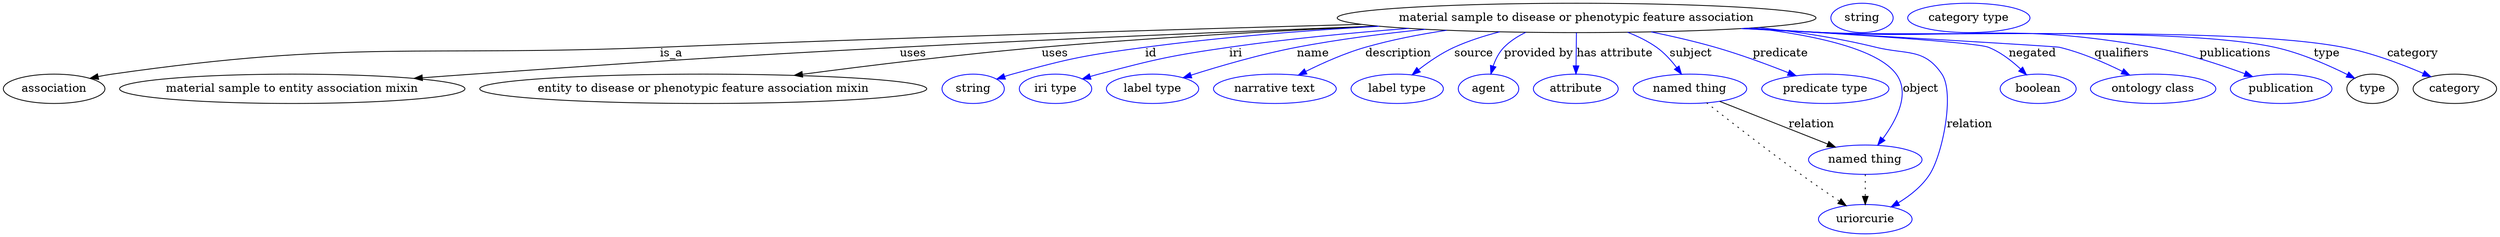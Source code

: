 digraph {
	graph [bb="0,0,2484,283"];
	node [label="\N"];
	"material sample to disease or phenotypic feature association"	[height=0.5,
		label="material sample to disease or phenotypic feature association",
		pos="1543,265",
		width=6.2286];
	association	[height=0.5,
		pos="50.046,178",
		width=1.3902];
	"material sample to disease or phenotypic feature association" -> association	[label=is_a,
		lp="648.05,221.5",
		pos="e,85.949,190.69 1338.8,257.5 1155.1,251.32 877.97,241.18 637.05,229 402.22,217.13 340.72,236.12 109.05,196 104.67,195.24 100.16,\
194.28 95.676,193.2"];
	"material sample to entity association mixin"	[height=0.5,
		pos="282.05,178",
		width=4.5677];
	"material sample to disease or phenotypic feature association" -> "material sample to entity association mixin"	[label=uses,
		lp="882.05,221.5",
		pos="e,398.34,190.73 1352.6,255.49 1217.8,249.12 1032.8,239.7 870.05,229 685.42,216.86 639.35,212.38 455.05,196 440,194.66 424.23,193.2 \
408.59,191.71"];
	"entity to disease or phenotypic feature association mixin"	[height=0.5,
		pos="675.05,178",
		width=5.8495];
	"material sample to disease or phenotypic feature association" -> "entity to disease or phenotypic feature association mixin"	[label=uses,
		lp="1020,221.5",
		pos="e,763.48,194.34 1353,255.44 1250.6,249.86 1122.2,241.29 1008,229 928.85,220.48 839.62,206.86 773.48,195.99"];
	id	[color=blue,
		height=0.5,
		label=string,
		pos="934.05,178",
		width=0.84854];
	"material sample to disease or phenotypic feature association" -> id	[color=blue,
		label=id,
		lp="1118.5,221.5",
		pos="e,957.48,189.74 1356.3,255 1280.5,249.73 1192.3,241.56 1113,229 1050.3,219.06 1034.4,215.82 974.05,196 971.66,195.22 969.22,194.35 \
966.78,193.44",
		style=solid];
	iri	[color=blue,
		height=0.5,
		label="iri type",
		pos="1019,178",
		width=1.011];
	"material sample to disease or phenotypic feature association" -> iri	[color=blue,
		label=iri,
		lp="1207.5,221.5",
		pos="e,1046.6,189.77 1384.1,252.26 1326.2,246.8 1260.5,239.2 1201,229 1139.7,218.48 1124.5,214.14 1065,196 1062.1,195.11 1059.1,194.14 \
1056.1,193.12",
		style=solid];
	name	[color=blue,
		height=0.5,
		label="label type",
		pos="1119,178",
		width=1.2638];
	"material sample to disease or phenotypic feature association" -> name	[color=blue,
		label=name,
		lp="1282.5,221.5",
		pos="e,1149.7,191.37 1398.5,251.18 1355.8,245.92 1309.3,238.71 1267,229 1229.8,220.43 1188.6,206.12 1159.2,195",
		style=solid];
	description	[color=blue,
		height=0.5,
		label="narrative text",
		pos="1240,178",
		width=1.6068];
	"material sample to disease or phenotypic feature association" -> description	[color=blue,
		label=description,
		lp="1367.5,221.5",
		pos="e,1264.6,194.38 1422,249.81 1393.7,244.75 1364,237.99 1337,229 1315,221.65 1291.8,209.86 1273.7,199.58",
		style=solid];
	source	[color=blue,
		height=0.5,
		label="label type",
		pos="1361,178",
		width=1.2638];
	"material sample to disease or phenotypic feature association" -> source	[color=blue,
		label=source,
		lp="1442,221.5",
		pos="e,1377.4,194.95 1471.8,247.89 1455.6,242.92 1438.9,236.68 1424,229 1410.1,221.76 1396.2,211.21 1385,201.66",
		style=solid];
	"provided by"	[color=blue,
		height=0.5,
		label=agent,
		pos="1454,178",
		width=0.83048];
	"material sample to disease or phenotypic feature association" -> "provided by"	[color=blue,
		label="provided by",
		lp="1506,221.5",
		pos="e,1457.2,195.95 1497.1,247.19 1488.2,242.36 1479.7,236.36 1473,229 1467.1,222.44 1463,213.84 1460.1,205.62",
		style=solid];
	"has attribute"	[color=blue,
		height=0.5,
		label=attribute,
		pos="1542,178",
		width=1.1193];
	"material sample to disease or phenotypic feature association" -> "has attribute"	[color=blue,
		label="has attribute",
		lp="1576.5,221.5",
		pos="e,1542.2,196.18 1542.8,246.8 1542.7,235.16 1542.5,219.55 1542.4,206.24",
		style=solid];
	subject	[color=blue,
		height=0.5,
		label="named thing",
		pos="1656,178",
		width=1.5346];
	"material sample to disease or phenotypic feature association" -> subject	[color=blue,
		label=subject,
		lp="1649.5,221.5",
		pos="e,1644.7,195.86 1584.2,247.3 1594.5,242.19 1605.1,236.04 1614,229 1623.1,221.9 1631.6,212.56 1638.5,203.88",
		style=solid];
	predicate	[color=blue,
		height=0.5,
		label="predicate type",
		pos="1790,178",
		width=1.679];
	"material sample to disease or phenotypic feature association" -> predicate	[color=blue,
		label=predicate,
		lp="1738,221.5",
		pos="e,1759.2,193.58 1610.4,247.8 1630.7,242.4 1652.9,235.96 1673,229 1699.2,219.95 1727.7,207.81 1750.1,197.75",
		style=solid];
	object	[color=blue,
		height=0.5,
		label="named thing",
		pos="1834,91",
		width=1.5346];
	"material sample to disease or phenotypic feature association" -> object	[color=blue,
		label=object,
		lp="1884,178",
		pos="e,1845.6,108.66 1690.3,251.4 1762.7,241.64 1838.8,224.74 1859,196 1875.5,172.64 1863.1,139.81 1850.7,117.32",
		style=solid];
	relation	[color=blue,
		height=0.5,
		label=uriorcurie,
		pos="1834,18",
		width=1.2638];
	"material sample to disease or phenotypic feature association" -> relation	[color=blue,
		label=relation,
		lp="1934,134.5",
		pos="e,1859,33.154 1722.9,254.21 1803.2,245.32 1884.3,228.36 1905,196 1916.7,177.81 1915.7,107.37 1898,73 1891.1,59.477 1879.1,47.988 \
1867.4,39.13",
		style=solid];
	negated	[color=blue,
		height=0.5,
		label=boolean,
		pos="2014,178",
		width=1.0652];
	"material sample to disease or phenotypic feature association" -> negated	[color=blue,
		label=negated,
		lp="2005.5,221.5",
		pos="e,2001.9,195.56 1700,252.1 1816.3,243.08 1955.9,231.79 1962,229 1974.8,223.22 1986.4,212.92 1995.3,203.17",
		style=solid];
	qualifiers	[color=blue,
		height=0.5,
		label="ontology class",
		pos="2132,178",
		width=1.7151];
	"material sample to disease or phenotypic feature association" -> qualifiers	[color=blue,
		label=qualifiers,
		lp="2094.5,221.5",
		pos="e,2107.4,194.62 1702.5,252.31 1727.1,250.52 1752.3,248.71 1776,247 1889.4,238.87 1921.4,258.77 2031,229 2054.7,222.57 2079.5,210.43 \
2098.5,199.73",
		style=solid];
	publications	[color=blue,
		height=0.5,
		label=publication,
		pos="2262,178",
		width=1.3902];
	"material sample to disease or phenotypic feature association" -> publications	[color=blue,
		label=publications,
		lp="2208.5,221.5",
		pos="e,2232.4,192.67 1699.7,252.11 1725.2,250.31 1751.4,248.54 1776,247 1930.6,237.36 1972.2,259.71 2124,229 2158.4,222.05 2195.7,208.12 \
2222.8,196.73",
		style=solid];
	type	[height=0.5,
		pos="2357,178",
		width=0.75];
	"material sample to disease or phenotypic feature association" -> type	[color=blue,
		label=type,
		lp="2303,221.5",
		pos="e,2337.4,190.72 1697.8,251.96 1723.9,250.14 1750.7,248.41 1776,247 1880.4,241.2 2144.2,252.46 2246,229 2275.5,222.22 2306.6,207.44 \
2328.4,195.69",
		style=solid];
	category	[height=0.5,
		pos="2443,178",
		width=1.1374];
	"material sample to disease or phenotypic feature association" -> category	[color=blue,
		label=category,
		lp="2392.5,221.5",
		pos="e,2417.8,192.27 1697.1,251.89 1723.5,250.07 1750.5,248.35 1776,247 1896.6,240.61 2200.9,253.96 2319,229 2350.5,222.35 2384.3,208.24 \
2408.6,196.71",
		style=solid];
	subject -> object	[label=relation,
		lp="1777,134.5",
		pos="e,1804.2,106.27 1685.8,162.77 1715.7,148.49 1762,126.42 1794.8,110.72"];
	subject -> relation	[pos="e,1815.1,34.642 1673.6,160.57 1695.9,139.89 1735.4,103.39 1770,73 1782.1,62.43 1795.6,50.949 1807.1,41.303",
		style=dotted];
	object -> relation	[pos="e,1834,36.029 1834,72.813 1834,64.789 1834,55.047 1834,46.069",
		style=dotted];
	association_type	[color=blue,
		height=0.5,
		label=string,
		pos="1816,265",
		width=0.84854];
	association_category	[color=blue,
		height=0.5,
		label="category type",
		pos="1923,265",
		width=1.6249];
}
